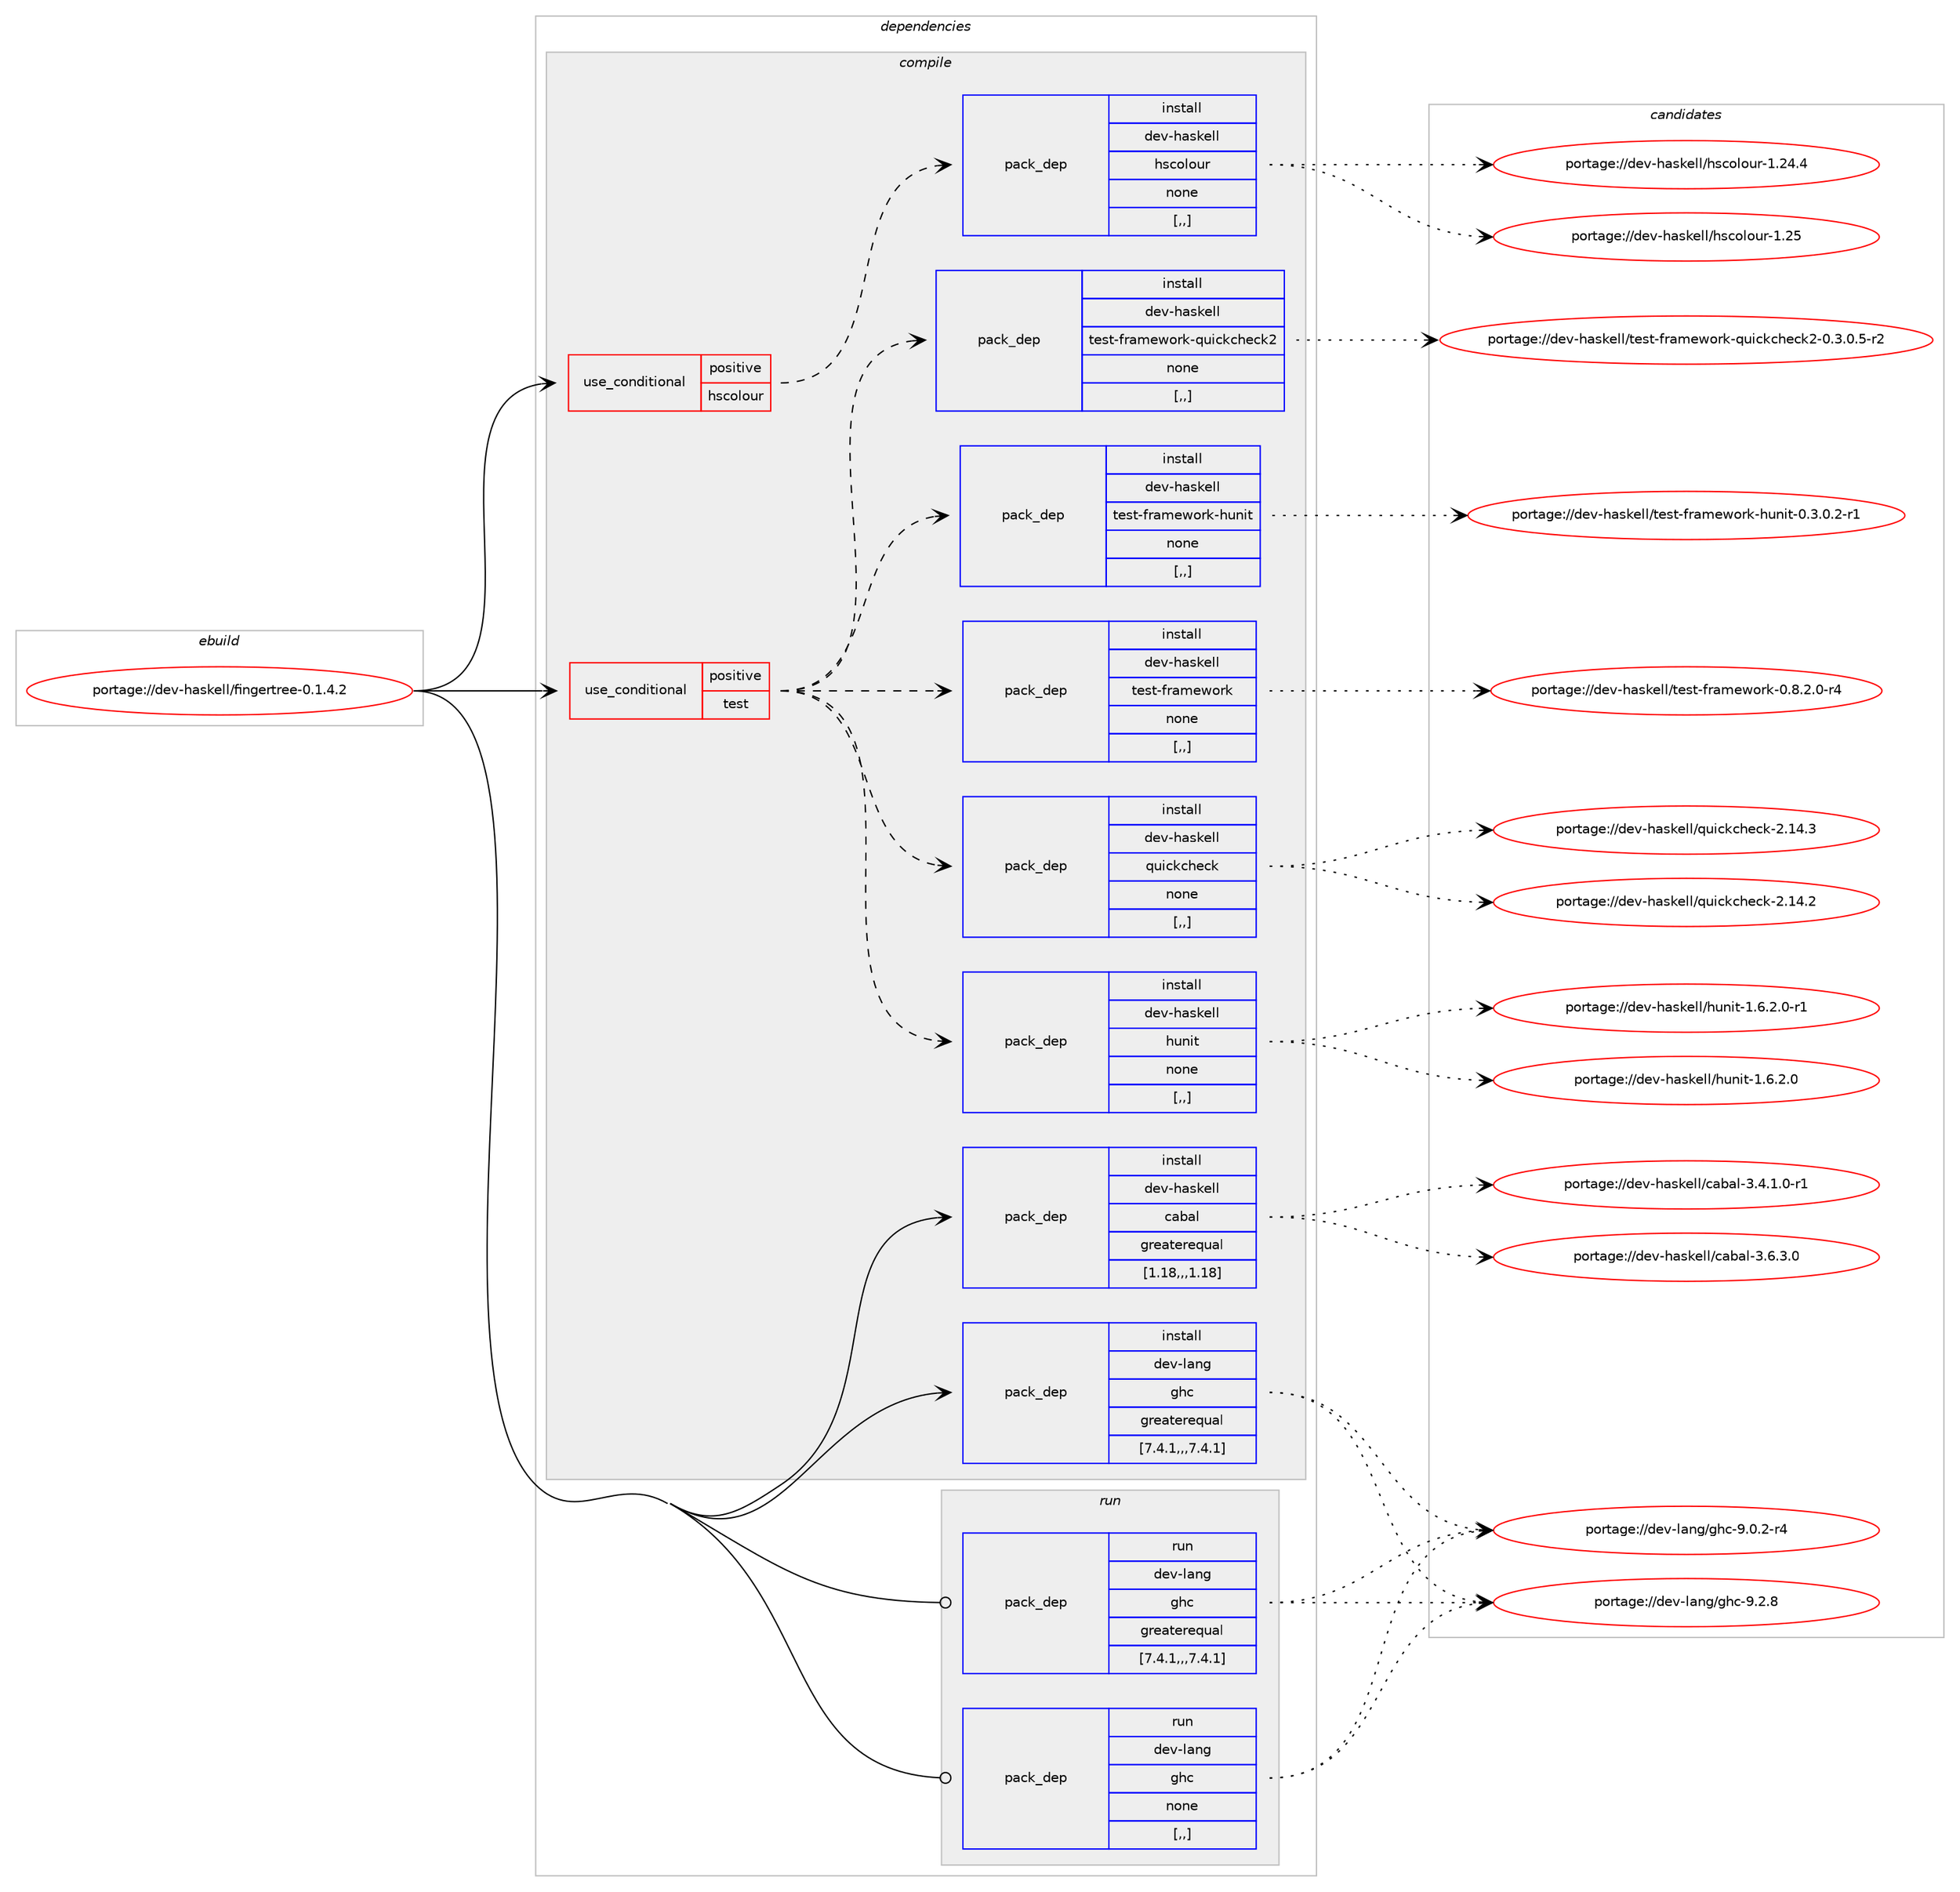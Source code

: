 digraph prolog {

# *************
# Graph options
# *************

newrank=true;
concentrate=true;
compound=true;
graph [rankdir=LR,fontname=Helvetica,fontsize=10,ranksep=1.5];#, ranksep=2.5, nodesep=0.2];
edge  [arrowhead=vee];
node  [fontname=Helvetica,fontsize=10];

# **********
# The ebuild
# **********

subgraph cluster_leftcol {
color=gray;
label=<<i>ebuild</i>>;
id [label="portage://dev-haskell/fingertree-0.1.4.2", color=red, width=4, href="../dev-haskell/fingertree-0.1.4.2.svg"];
}

# ****************
# The dependencies
# ****************

subgraph cluster_midcol {
color=gray;
label=<<i>dependencies</i>>;
subgraph cluster_compile {
fillcolor="#eeeeee";
style=filled;
label=<<i>compile</i>>;
subgraph cond20415 {
dependency80456 [label=<<TABLE BORDER="0" CELLBORDER="1" CELLSPACING="0" CELLPADDING="4"><TR><TD ROWSPAN="3" CELLPADDING="10">use_conditional</TD></TR><TR><TD>positive</TD></TR><TR><TD>hscolour</TD></TR></TABLE>>, shape=none, color=red];
subgraph pack59061 {
dependency80457 [label=<<TABLE BORDER="0" CELLBORDER="1" CELLSPACING="0" CELLPADDING="4" WIDTH="220"><TR><TD ROWSPAN="6" CELLPADDING="30">pack_dep</TD></TR><TR><TD WIDTH="110">install</TD></TR><TR><TD>dev-haskell</TD></TR><TR><TD>hscolour</TD></TR><TR><TD>none</TD></TR><TR><TD>[,,]</TD></TR></TABLE>>, shape=none, color=blue];
}
dependency80456:e -> dependency80457:w [weight=20,style="dashed",arrowhead="vee"];
}
id:e -> dependency80456:w [weight=20,style="solid",arrowhead="vee"];
subgraph cond20416 {
dependency80458 [label=<<TABLE BORDER="0" CELLBORDER="1" CELLSPACING="0" CELLPADDING="4"><TR><TD ROWSPAN="3" CELLPADDING="10">use_conditional</TD></TR><TR><TD>positive</TD></TR><TR><TD>test</TD></TR></TABLE>>, shape=none, color=red];
subgraph pack59062 {
dependency80459 [label=<<TABLE BORDER="0" CELLBORDER="1" CELLSPACING="0" CELLPADDING="4" WIDTH="220"><TR><TD ROWSPAN="6" CELLPADDING="30">pack_dep</TD></TR><TR><TD WIDTH="110">install</TD></TR><TR><TD>dev-haskell</TD></TR><TR><TD>hunit</TD></TR><TR><TD>none</TD></TR><TR><TD>[,,]</TD></TR></TABLE>>, shape=none, color=blue];
}
dependency80458:e -> dependency80459:w [weight=20,style="dashed",arrowhead="vee"];
subgraph pack59063 {
dependency80460 [label=<<TABLE BORDER="0" CELLBORDER="1" CELLSPACING="0" CELLPADDING="4" WIDTH="220"><TR><TD ROWSPAN="6" CELLPADDING="30">pack_dep</TD></TR><TR><TD WIDTH="110">install</TD></TR><TR><TD>dev-haskell</TD></TR><TR><TD>quickcheck</TD></TR><TR><TD>none</TD></TR><TR><TD>[,,]</TD></TR></TABLE>>, shape=none, color=blue];
}
dependency80458:e -> dependency80460:w [weight=20,style="dashed",arrowhead="vee"];
subgraph pack59064 {
dependency80461 [label=<<TABLE BORDER="0" CELLBORDER="1" CELLSPACING="0" CELLPADDING="4" WIDTH="220"><TR><TD ROWSPAN="6" CELLPADDING="30">pack_dep</TD></TR><TR><TD WIDTH="110">install</TD></TR><TR><TD>dev-haskell</TD></TR><TR><TD>test-framework</TD></TR><TR><TD>none</TD></TR><TR><TD>[,,]</TD></TR></TABLE>>, shape=none, color=blue];
}
dependency80458:e -> dependency80461:w [weight=20,style="dashed",arrowhead="vee"];
subgraph pack59065 {
dependency80462 [label=<<TABLE BORDER="0" CELLBORDER="1" CELLSPACING="0" CELLPADDING="4" WIDTH="220"><TR><TD ROWSPAN="6" CELLPADDING="30">pack_dep</TD></TR><TR><TD WIDTH="110">install</TD></TR><TR><TD>dev-haskell</TD></TR><TR><TD>test-framework-hunit</TD></TR><TR><TD>none</TD></TR><TR><TD>[,,]</TD></TR></TABLE>>, shape=none, color=blue];
}
dependency80458:e -> dependency80462:w [weight=20,style="dashed",arrowhead="vee"];
subgraph pack59066 {
dependency80463 [label=<<TABLE BORDER="0" CELLBORDER="1" CELLSPACING="0" CELLPADDING="4" WIDTH="220"><TR><TD ROWSPAN="6" CELLPADDING="30">pack_dep</TD></TR><TR><TD WIDTH="110">install</TD></TR><TR><TD>dev-haskell</TD></TR><TR><TD>test-framework-quickcheck2</TD></TR><TR><TD>none</TD></TR><TR><TD>[,,]</TD></TR></TABLE>>, shape=none, color=blue];
}
dependency80458:e -> dependency80463:w [weight=20,style="dashed",arrowhead="vee"];
}
id:e -> dependency80458:w [weight=20,style="solid",arrowhead="vee"];
subgraph pack59067 {
dependency80464 [label=<<TABLE BORDER="0" CELLBORDER="1" CELLSPACING="0" CELLPADDING="4" WIDTH="220"><TR><TD ROWSPAN="6" CELLPADDING="30">pack_dep</TD></TR><TR><TD WIDTH="110">install</TD></TR><TR><TD>dev-haskell</TD></TR><TR><TD>cabal</TD></TR><TR><TD>greaterequal</TD></TR><TR><TD>[1.18,,,1.18]</TD></TR></TABLE>>, shape=none, color=blue];
}
id:e -> dependency80464:w [weight=20,style="solid",arrowhead="vee"];
subgraph pack59068 {
dependency80465 [label=<<TABLE BORDER="0" CELLBORDER="1" CELLSPACING="0" CELLPADDING="4" WIDTH="220"><TR><TD ROWSPAN="6" CELLPADDING="30">pack_dep</TD></TR><TR><TD WIDTH="110">install</TD></TR><TR><TD>dev-lang</TD></TR><TR><TD>ghc</TD></TR><TR><TD>greaterequal</TD></TR><TR><TD>[7.4.1,,,7.4.1]</TD></TR></TABLE>>, shape=none, color=blue];
}
id:e -> dependency80465:w [weight=20,style="solid",arrowhead="vee"];
}
subgraph cluster_compileandrun {
fillcolor="#eeeeee";
style=filled;
label=<<i>compile and run</i>>;
}
subgraph cluster_run {
fillcolor="#eeeeee";
style=filled;
label=<<i>run</i>>;
subgraph pack59069 {
dependency80466 [label=<<TABLE BORDER="0" CELLBORDER="1" CELLSPACING="0" CELLPADDING="4" WIDTH="220"><TR><TD ROWSPAN="6" CELLPADDING="30">pack_dep</TD></TR><TR><TD WIDTH="110">run</TD></TR><TR><TD>dev-lang</TD></TR><TR><TD>ghc</TD></TR><TR><TD>greaterequal</TD></TR><TR><TD>[7.4.1,,,7.4.1]</TD></TR></TABLE>>, shape=none, color=blue];
}
id:e -> dependency80466:w [weight=20,style="solid",arrowhead="odot"];
subgraph pack59070 {
dependency80467 [label=<<TABLE BORDER="0" CELLBORDER="1" CELLSPACING="0" CELLPADDING="4" WIDTH="220"><TR><TD ROWSPAN="6" CELLPADDING="30">pack_dep</TD></TR><TR><TD WIDTH="110">run</TD></TR><TR><TD>dev-lang</TD></TR><TR><TD>ghc</TD></TR><TR><TD>none</TD></TR><TR><TD>[,,]</TD></TR></TABLE>>, shape=none, color=blue];
}
id:e -> dependency80467:w [weight=20,style="solid",arrowhead="odot"];
}
}

# **************
# The candidates
# **************

subgraph cluster_choices {
rank=same;
color=gray;
label=<<i>candidates</i>>;

subgraph choice59061 {
color=black;
nodesep=1;
choice100101118451049711510710110810847104115991111081111171144549465053 [label="portage://dev-haskell/hscolour-1.25", color=red, width=4,href="../dev-haskell/hscolour-1.25.svg"];
choice1001011184510497115107101108108471041159911110811111711445494650524652 [label="portage://dev-haskell/hscolour-1.24.4", color=red, width=4,href="../dev-haskell/hscolour-1.24.4.svg"];
dependency80457:e -> choice100101118451049711510710110810847104115991111081111171144549465053:w [style=dotted,weight="100"];
dependency80457:e -> choice1001011184510497115107101108108471041159911110811111711445494650524652:w [style=dotted,weight="100"];
}
subgraph choice59062 {
color=black;
nodesep=1;
choice10010111845104971151071011081084710411711010511645494654465046484511449 [label="portage://dev-haskell/hunit-1.6.2.0-r1", color=red, width=4,href="../dev-haskell/hunit-1.6.2.0-r1.svg"];
choice1001011184510497115107101108108471041171101051164549465446504648 [label="portage://dev-haskell/hunit-1.6.2.0", color=red, width=4,href="../dev-haskell/hunit-1.6.2.0.svg"];
dependency80459:e -> choice10010111845104971151071011081084710411711010511645494654465046484511449:w [style=dotted,weight="100"];
dependency80459:e -> choice1001011184510497115107101108108471041171101051164549465446504648:w [style=dotted,weight="100"];
}
subgraph choice59063 {
color=black;
nodesep=1;
choice10010111845104971151071011081084711311710599107991041019910745504649524651 [label="portage://dev-haskell/quickcheck-2.14.3", color=red, width=4,href="../dev-haskell/quickcheck-2.14.3.svg"];
choice10010111845104971151071011081084711311710599107991041019910745504649524650 [label="portage://dev-haskell/quickcheck-2.14.2", color=red, width=4,href="../dev-haskell/quickcheck-2.14.2.svg"];
dependency80460:e -> choice10010111845104971151071011081084711311710599107991041019910745504649524651:w [style=dotted,weight="100"];
dependency80460:e -> choice10010111845104971151071011081084711311710599107991041019910745504649524650:w [style=dotted,weight="100"];
}
subgraph choice59064 {
color=black;
nodesep=1;
choice100101118451049711510710110810847116101115116451021149710910111911111410745484656465046484511452 [label="portage://dev-haskell/test-framework-0.8.2.0-r4", color=red, width=4,href="../dev-haskell/test-framework-0.8.2.0-r4.svg"];
dependency80461:e -> choice100101118451049711510710110810847116101115116451021149710910111911111410745484656465046484511452:w [style=dotted,weight="100"];
}
subgraph choice59065 {
color=black;
nodesep=1;
choice10010111845104971151071011081084711610111511645102114971091011191111141074510411711010511645484651464846504511449 [label="portage://dev-haskell/test-framework-hunit-0.3.0.2-r1", color=red, width=4,href="../dev-haskell/test-framework-hunit-0.3.0.2-r1.svg"];
dependency80462:e -> choice10010111845104971151071011081084711610111511645102114971091011191111141074510411711010511645484651464846504511449:w [style=dotted,weight="100"];
}
subgraph choice59066 {
color=black;
nodesep=1;
choice1001011184510497115107101108108471161011151164510211497109101119111114107451131171059910799104101991075045484651464846534511450 [label="portage://dev-haskell/test-framework-quickcheck2-0.3.0.5-r2", color=red, width=4,href="../dev-haskell/test-framework-quickcheck2-0.3.0.5-r2.svg"];
dependency80463:e -> choice1001011184510497115107101108108471161011151164510211497109101119111114107451131171059910799104101991075045484651464846534511450:w [style=dotted,weight="100"];
}
subgraph choice59067 {
color=black;
nodesep=1;
choice100101118451049711510710110810847999798971084551465446514648 [label="portage://dev-haskell/cabal-3.6.3.0", color=red, width=4,href="../dev-haskell/cabal-3.6.3.0.svg"];
choice1001011184510497115107101108108479997989710845514652464946484511449 [label="portage://dev-haskell/cabal-3.4.1.0-r1", color=red, width=4,href="../dev-haskell/cabal-3.4.1.0-r1.svg"];
dependency80464:e -> choice100101118451049711510710110810847999798971084551465446514648:w [style=dotted,weight="100"];
dependency80464:e -> choice1001011184510497115107101108108479997989710845514652464946484511449:w [style=dotted,weight="100"];
}
subgraph choice59068 {
color=black;
nodesep=1;
choice10010111845108971101034710310499455746504656 [label="portage://dev-lang/ghc-9.2.8", color=red, width=4,href="../dev-lang/ghc-9.2.8.svg"];
choice100101118451089711010347103104994557464846504511452 [label="portage://dev-lang/ghc-9.0.2-r4", color=red, width=4,href="../dev-lang/ghc-9.0.2-r4.svg"];
dependency80465:e -> choice10010111845108971101034710310499455746504656:w [style=dotted,weight="100"];
dependency80465:e -> choice100101118451089711010347103104994557464846504511452:w [style=dotted,weight="100"];
}
subgraph choice59069 {
color=black;
nodesep=1;
choice10010111845108971101034710310499455746504656 [label="portage://dev-lang/ghc-9.2.8", color=red, width=4,href="../dev-lang/ghc-9.2.8.svg"];
choice100101118451089711010347103104994557464846504511452 [label="portage://dev-lang/ghc-9.0.2-r4", color=red, width=4,href="../dev-lang/ghc-9.0.2-r4.svg"];
dependency80466:e -> choice10010111845108971101034710310499455746504656:w [style=dotted,weight="100"];
dependency80466:e -> choice100101118451089711010347103104994557464846504511452:w [style=dotted,weight="100"];
}
subgraph choice59070 {
color=black;
nodesep=1;
choice10010111845108971101034710310499455746504656 [label="portage://dev-lang/ghc-9.2.8", color=red, width=4,href="../dev-lang/ghc-9.2.8.svg"];
choice100101118451089711010347103104994557464846504511452 [label="portage://dev-lang/ghc-9.0.2-r4", color=red, width=4,href="../dev-lang/ghc-9.0.2-r4.svg"];
dependency80467:e -> choice10010111845108971101034710310499455746504656:w [style=dotted,weight="100"];
dependency80467:e -> choice100101118451089711010347103104994557464846504511452:w [style=dotted,weight="100"];
}
}

}
